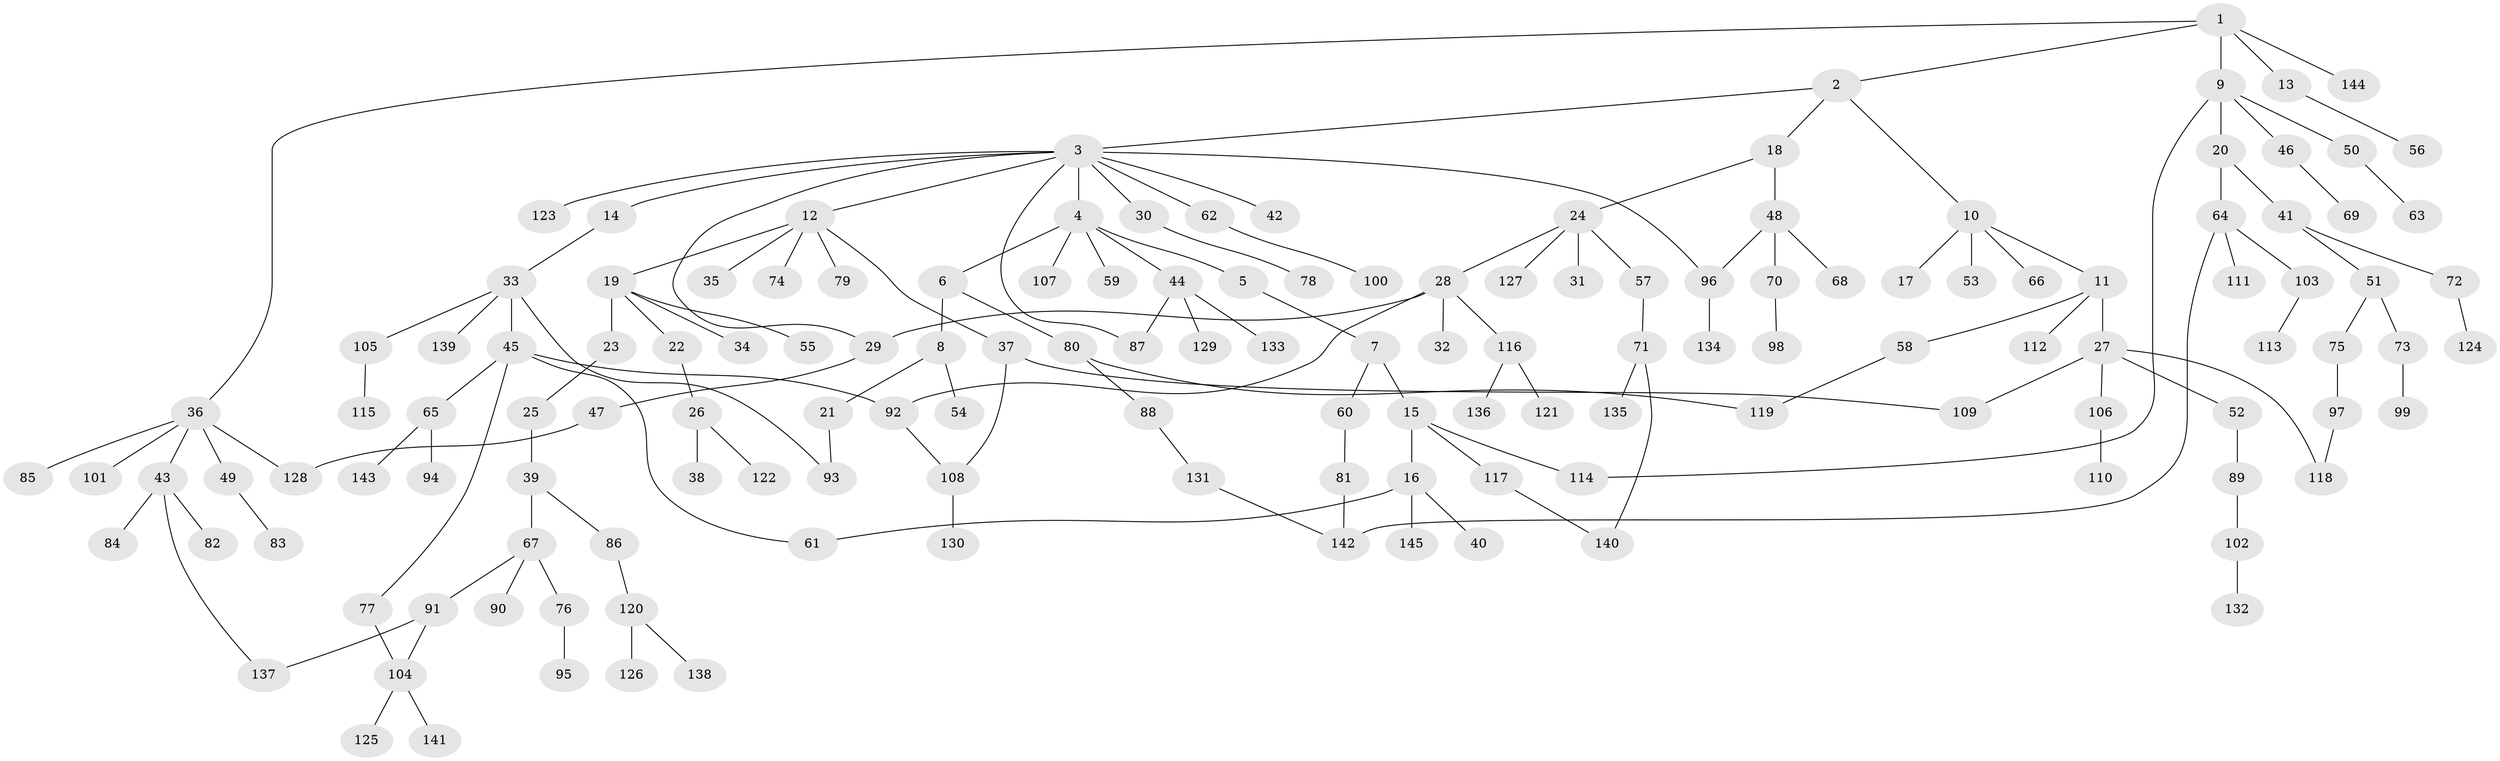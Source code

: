 // coarse degree distribution, {9: 0.011494252873563218, 12: 0.011494252873563218, 11: 0.011494252873563218, 6: 0.034482758620689655, 2: 0.21839080459770116, 4: 0.11494252873563218, 5: 0.034482758620689655, 1: 0.4827586206896552, 3: 0.08045977011494253}
// Generated by graph-tools (version 1.1) at 2025/17/03/04/25 18:17:09]
// undirected, 145 vertices, 161 edges
graph export_dot {
graph [start="1"]
  node [color=gray90,style=filled];
  1;
  2;
  3;
  4;
  5;
  6;
  7;
  8;
  9;
  10;
  11;
  12;
  13;
  14;
  15;
  16;
  17;
  18;
  19;
  20;
  21;
  22;
  23;
  24;
  25;
  26;
  27;
  28;
  29;
  30;
  31;
  32;
  33;
  34;
  35;
  36;
  37;
  38;
  39;
  40;
  41;
  42;
  43;
  44;
  45;
  46;
  47;
  48;
  49;
  50;
  51;
  52;
  53;
  54;
  55;
  56;
  57;
  58;
  59;
  60;
  61;
  62;
  63;
  64;
  65;
  66;
  67;
  68;
  69;
  70;
  71;
  72;
  73;
  74;
  75;
  76;
  77;
  78;
  79;
  80;
  81;
  82;
  83;
  84;
  85;
  86;
  87;
  88;
  89;
  90;
  91;
  92;
  93;
  94;
  95;
  96;
  97;
  98;
  99;
  100;
  101;
  102;
  103;
  104;
  105;
  106;
  107;
  108;
  109;
  110;
  111;
  112;
  113;
  114;
  115;
  116;
  117;
  118;
  119;
  120;
  121;
  122;
  123;
  124;
  125;
  126;
  127;
  128;
  129;
  130;
  131;
  132;
  133;
  134;
  135;
  136;
  137;
  138;
  139;
  140;
  141;
  142;
  143;
  144;
  145;
  1 -- 2;
  1 -- 9;
  1 -- 13;
  1 -- 36;
  1 -- 144;
  2 -- 3;
  2 -- 10;
  2 -- 18;
  3 -- 4;
  3 -- 12;
  3 -- 14;
  3 -- 30;
  3 -- 42;
  3 -- 62;
  3 -- 123;
  3 -- 96;
  3 -- 87;
  3 -- 29;
  4 -- 5;
  4 -- 6;
  4 -- 44;
  4 -- 59;
  4 -- 107;
  5 -- 7;
  6 -- 8;
  6 -- 80;
  7 -- 15;
  7 -- 60;
  8 -- 21;
  8 -- 54;
  9 -- 20;
  9 -- 46;
  9 -- 50;
  9 -- 114;
  10 -- 11;
  10 -- 17;
  10 -- 53;
  10 -- 66;
  11 -- 27;
  11 -- 58;
  11 -- 112;
  12 -- 19;
  12 -- 35;
  12 -- 37;
  12 -- 74;
  12 -- 79;
  13 -- 56;
  14 -- 33;
  15 -- 16;
  15 -- 117;
  15 -- 114;
  16 -- 40;
  16 -- 145;
  16 -- 61;
  18 -- 24;
  18 -- 48;
  19 -- 22;
  19 -- 23;
  19 -- 34;
  19 -- 55;
  20 -- 41;
  20 -- 64;
  21 -- 93;
  22 -- 26;
  23 -- 25;
  24 -- 28;
  24 -- 31;
  24 -- 57;
  24 -- 127;
  25 -- 39;
  26 -- 38;
  26 -- 122;
  27 -- 52;
  27 -- 106;
  27 -- 118;
  27 -- 109;
  28 -- 29;
  28 -- 32;
  28 -- 116;
  28 -- 92;
  29 -- 47;
  30 -- 78;
  33 -- 45;
  33 -- 93;
  33 -- 105;
  33 -- 139;
  36 -- 43;
  36 -- 49;
  36 -- 85;
  36 -- 101;
  36 -- 128;
  37 -- 109;
  37 -- 108;
  39 -- 67;
  39 -- 86;
  41 -- 51;
  41 -- 72;
  43 -- 82;
  43 -- 84;
  43 -- 137;
  44 -- 87;
  44 -- 129;
  44 -- 133;
  45 -- 61;
  45 -- 65;
  45 -- 77;
  45 -- 92;
  46 -- 69;
  47 -- 128;
  48 -- 68;
  48 -- 70;
  48 -- 96;
  49 -- 83;
  50 -- 63;
  51 -- 73;
  51 -- 75;
  52 -- 89;
  57 -- 71;
  58 -- 119;
  60 -- 81;
  62 -- 100;
  64 -- 103;
  64 -- 111;
  64 -- 142;
  65 -- 94;
  65 -- 143;
  67 -- 76;
  67 -- 90;
  67 -- 91;
  70 -- 98;
  71 -- 135;
  71 -- 140;
  72 -- 124;
  73 -- 99;
  75 -- 97;
  76 -- 95;
  77 -- 104;
  80 -- 88;
  80 -- 119;
  81 -- 142;
  86 -- 120;
  88 -- 131;
  89 -- 102;
  91 -- 104;
  91 -- 137;
  92 -- 108;
  96 -- 134;
  97 -- 118;
  102 -- 132;
  103 -- 113;
  104 -- 125;
  104 -- 141;
  105 -- 115;
  106 -- 110;
  108 -- 130;
  116 -- 121;
  116 -- 136;
  117 -- 140;
  120 -- 126;
  120 -- 138;
  131 -- 142;
}
